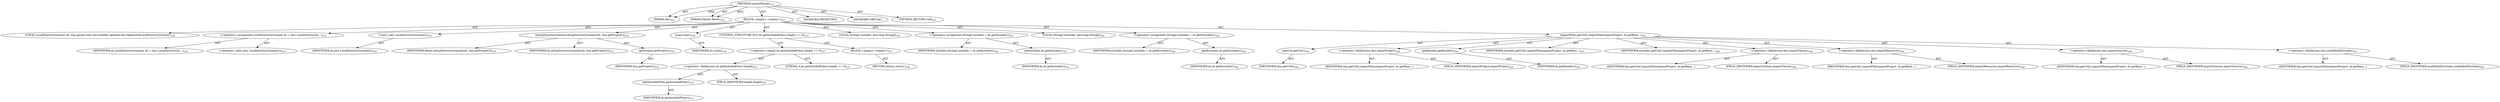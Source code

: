 digraph "importFileset" {  
"111669149706" [label = <(METHOD,importFileset)<SUB>233</SUB>> ]
"115964116998" [label = <(PARAM,this)<SUB>233</SUB>> ]
"115964117009" [label = <(PARAM,FileSet fileset)<SUB>233</SUB>> ]
"25769803795" [label = <(BLOCK,&lt;empty&gt;,&lt;empty&gt;)<SUB>233</SUB>> ]
"94489280515" [label = <(LOCAL,LocalDirectoryScanner ds: org.apache.tools.ant.taskdefs.optional.ide.VAJImport$LocalDirectoryScanner)<SUB>234</SUB>> ]
"30064771110" [label = <(&lt;operator&gt;.assignment,LocalDirectoryScanner ds = new LocalDirectorySc...)<SUB>234</SUB>> ]
"68719476770" [label = <(IDENTIFIER,ds,LocalDirectoryScanner ds = new LocalDirectorySc...)<SUB>234</SUB>> ]
"30064771111" [label = <(&lt;operator&gt;.alloc,new LocalDirectoryScanner())<SUB>234</SUB>> ]
"30064771112" [label = <(&lt;init&gt;,new LocalDirectoryScanner())<SUB>234</SUB>> ]
"68719476771" [label = <(IDENTIFIER,ds,new LocalDirectoryScanner())<SUB>234</SUB>> ]
"30064771113" [label = <(setupDirectoryScanner,setupDirectoryScanner(ds, this.getProject()))<SUB>235</SUB>> ]
"68719476772" [label = <(IDENTIFIER,fileset,setupDirectoryScanner(ds, this.getProject()))<SUB>235</SUB>> ]
"68719476773" [label = <(IDENTIFIER,ds,setupDirectoryScanner(ds, this.getProject()))<SUB>235</SUB>> ]
"30064771114" [label = <(getProject,getProject())<SUB>235</SUB>> ]
"68719476743" [label = <(IDENTIFIER,this,getProject())<SUB>235</SUB>> ]
"30064771115" [label = <(scan,scan())<SUB>236</SUB>> ]
"68719476774" [label = <(IDENTIFIER,ds,scan())<SUB>236</SUB>> ]
"47244640263" [label = <(CONTROL_STRUCTURE,IF,if (ds.getIncludedFiles().length == 0))<SUB>237</SUB>> ]
"30064771116" [label = <(&lt;operator&gt;.equals,ds.getIncludedFiles().length == 0)<SUB>237</SUB>> ]
"30064771117" [label = <(&lt;operator&gt;.fieldAccess,ds.getIncludedFiles().length)<SUB>237</SUB>> ]
"30064771118" [label = <(getIncludedFiles,getIncludedFiles())<SUB>237</SUB>> ]
"68719476775" [label = <(IDENTIFIER,ds,getIncludedFiles())<SUB>237</SUB>> ]
"55834574858" [label = <(FIELD_IDENTIFIER,length,length)<SUB>237</SUB>> ]
"90194313221" [label = <(LITERAL,0,ds.getIncludedFiles().length == 0)<SUB>237</SUB>> ]
"25769803796" [label = <(BLOCK,&lt;empty&gt;,&lt;empty&gt;)<SUB>237</SUB>> ]
"146028888066" [label = <(RETURN,return;,return;)<SUB>238</SUB>> ]
"94489280516" [label = <(LOCAL,String[] includes: java.lang.String[])<SUB>241</SUB>> ]
"30064771119" [label = <(&lt;operator&gt;.assignment,String[] includes = ds.getIncludes())<SUB>241</SUB>> ]
"68719476776" [label = <(IDENTIFIER,includes,String[] includes = ds.getIncludes())<SUB>241</SUB>> ]
"30064771120" [label = <(getIncludes,ds.getIncludes())<SUB>241</SUB>> ]
"68719476777" [label = <(IDENTIFIER,ds,ds.getIncludes())<SUB>241</SUB>> ]
"94489280517" [label = <(LOCAL,String[] excludes: java.lang.String[])<SUB>242</SUB>> ]
"30064771121" [label = <(&lt;operator&gt;.assignment,String[] excludes = ds.getExcludes())<SUB>242</SUB>> ]
"68719476778" [label = <(IDENTIFIER,excludes,String[] excludes = ds.getExcludes())<SUB>242</SUB>> ]
"30064771122" [label = <(getExcludes,ds.getExcludes())<SUB>242</SUB>> ]
"68719476779" [label = <(IDENTIFIER,ds,ds.getExcludes())<SUB>242</SUB>> ]
"30064771123" [label = <(importFiles,getUtil().importFiles(importProject, ds.getBase...)<SUB>244</SUB>> ]
"30064771124" [label = <(getUtil,getUtil())<SUB>244</SUB>> ]
"68719476744" [label = <(IDENTIFIER,this,getUtil())<SUB>244</SUB>> ]
"30064771125" [label = <(&lt;operator&gt;.fieldAccess,this.importProject)<SUB>244</SUB>> ]
"68719476780" [label = <(IDENTIFIER,this,getUtil().importFiles(importProject, ds.getBase...)> ]
"55834574859" [label = <(FIELD_IDENTIFIER,importProject,importProject)<SUB>244</SUB>> ]
"30064771126" [label = <(getBasedir,getBasedir())<SUB>244</SUB>> ]
"68719476781" [label = <(IDENTIFIER,ds,getBasedir())<SUB>244</SUB>> ]
"68719476782" [label = <(IDENTIFIER,includes,getUtil().importFiles(importProject, ds.getBase...)<SUB>245</SUB>> ]
"68719476783" [label = <(IDENTIFIER,excludes,getUtil().importFiles(importProject, ds.getBase...)<SUB>245</SUB>> ]
"30064771127" [label = <(&lt;operator&gt;.fieldAccess,this.importClasses)<SUB>246</SUB>> ]
"68719476784" [label = <(IDENTIFIER,this,getUtil().importFiles(importProject, ds.getBase...)> ]
"55834574860" [label = <(FIELD_IDENTIFIER,importClasses,importClasses)<SUB>246</SUB>> ]
"30064771128" [label = <(&lt;operator&gt;.fieldAccess,this.importResources)<SUB>246</SUB>> ]
"68719476785" [label = <(IDENTIFIER,this,getUtil().importFiles(importProject, ds.getBase...)> ]
"55834574861" [label = <(FIELD_IDENTIFIER,importResources,importResources)<SUB>246</SUB>> ]
"30064771129" [label = <(&lt;operator&gt;.fieldAccess,this.importSources)<SUB>246</SUB>> ]
"68719476786" [label = <(IDENTIFIER,this,getUtil().importFiles(importProject, ds.getBase...)> ]
"55834574862" [label = <(FIELD_IDENTIFIER,importSources,importSources)<SUB>246</SUB>> ]
"30064771130" [label = <(&lt;operator&gt;.fieldAccess,this.useDefaultExcludes)<SUB>247</SUB>> ]
"68719476787" [label = <(IDENTIFIER,this,getUtil().importFiles(importProject, ds.getBase...)> ]
"55834574863" [label = <(FIELD_IDENTIFIER,useDefaultExcludes,useDefaultExcludes)<SUB>247</SUB>> ]
"133143986203" [label = <(MODIFIER,PROTECTED)> ]
"133143986204" [label = <(MODIFIER,VIRTUAL)> ]
"128849018890" [label = <(METHOD_RETURN,void)<SUB>233</SUB>> ]
  "111669149706" -> "115964116998"  [ label = "AST: "] 
  "111669149706" -> "115964117009"  [ label = "AST: "] 
  "111669149706" -> "25769803795"  [ label = "AST: "] 
  "111669149706" -> "133143986203"  [ label = "AST: "] 
  "111669149706" -> "133143986204"  [ label = "AST: "] 
  "111669149706" -> "128849018890"  [ label = "AST: "] 
  "25769803795" -> "94489280515"  [ label = "AST: "] 
  "25769803795" -> "30064771110"  [ label = "AST: "] 
  "25769803795" -> "30064771112"  [ label = "AST: "] 
  "25769803795" -> "30064771113"  [ label = "AST: "] 
  "25769803795" -> "30064771115"  [ label = "AST: "] 
  "25769803795" -> "47244640263"  [ label = "AST: "] 
  "25769803795" -> "94489280516"  [ label = "AST: "] 
  "25769803795" -> "30064771119"  [ label = "AST: "] 
  "25769803795" -> "94489280517"  [ label = "AST: "] 
  "25769803795" -> "30064771121"  [ label = "AST: "] 
  "25769803795" -> "30064771123"  [ label = "AST: "] 
  "30064771110" -> "68719476770"  [ label = "AST: "] 
  "30064771110" -> "30064771111"  [ label = "AST: "] 
  "30064771112" -> "68719476771"  [ label = "AST: "] 
  "30064771113" -> "68719476772"  [ label = "AST: "] 
  "30064771113" -> "68719476773"  [ label = "AST: "] 
  "30064771113" -> "30064771114"  [ label = "AST: "] 
  "30064771114" -> "68719476743"  [ label = "AST: "] 
  "30064771115" -> "68719476774"  [ label = "AST: "] 
  "47244640263" -> "30064771116"  [ label = "AST: "] 
  "47244640263" -> "25769803796"  [ label = "AST: "] 
  "30064771116" -> "30064771117"  [ label = "AST: "] 
  "30064771116" -> "90194313221"  [ label = "AST: "] 
  "30064771117" -> "30064771118"  [ label = "AST: "] 
  "30064771117" -> "55834574858"  [ label = "AST: "] 
  "30064771118" -> "68719476775"  [ label = "AST: "] 
  "25769803796" -> "146028888066"  [ label = "AST: "] 
  "30064771119" -> "68719476776"  [ label = "AST: "] 
  "30064771119" -> "30064771120"  [ label = "AST: "] 
  "30064771120" -> "68719476777"  [ label = "AST: "] 
  "30064771121" -> "68719476778"  [ label = "AST: "] 
  "30064771121" -> "30064771122"  [ label = "AST: "] 
  "30064771122" -> "68719476779"  [ label = "AST: "] 
  "30064771123" -> "30064771124"  [ label = "AST: "] 
  "30064771123" -> "30064771125"  [ label = "AST: "] 
  "30064771123" -> "30064771126"  [ label = "AST: "] 
  "30064771123" -> "68719476782"  [ label = "AST: "] 
  "30064771123" -> "68719476783"  [ label = "AST: "] 
  "30064771123" -> "30064771127"  [ label = "AST: "] 
  "30064771123" -> "30064771128"  [ label = "AST: "] 
  "30064771123" -> "30064771129"  [ label = "AST: "] 
  "30064771123" -> "30064771130"  [ label = "AST: "] 
  "30064771124" -> "68719476744"  [ label = "AST: "] 
  "30064771125" -> "68719476780"  [ label = "AST: "] 
  "30064771125" -> "55834574859"  [ label = "AST: "] 
  "30064771126" -> "68719476781"  [ label = "AST: "] 
  "30064771127" -> "68719476784"  [ label = "AST: "] 
  "30064771127" -> "55834574860"  [ label = "AST: "] 
  "30064771128" -> "68719476785"  [ label = "AST: "] 
  "30064771128" -> "55834574861"  [ label = "AST: "] 
  "30064771129" -> "68719476786"  [ label = "AST: "] 
  "30064771129" -> "55834574862"  [ label = "AST: "] 
  "30064771130" -> "68719476787"  [ label = "AST: "] 
  "30064771130" -> "55834574863"  [ label = "AST: "] 
  "111669149706" -> "115964116998"  [ label = "DDG: "] 
  "111669149706" -> "115964117009"  [ label = "DDG: "] 
}
